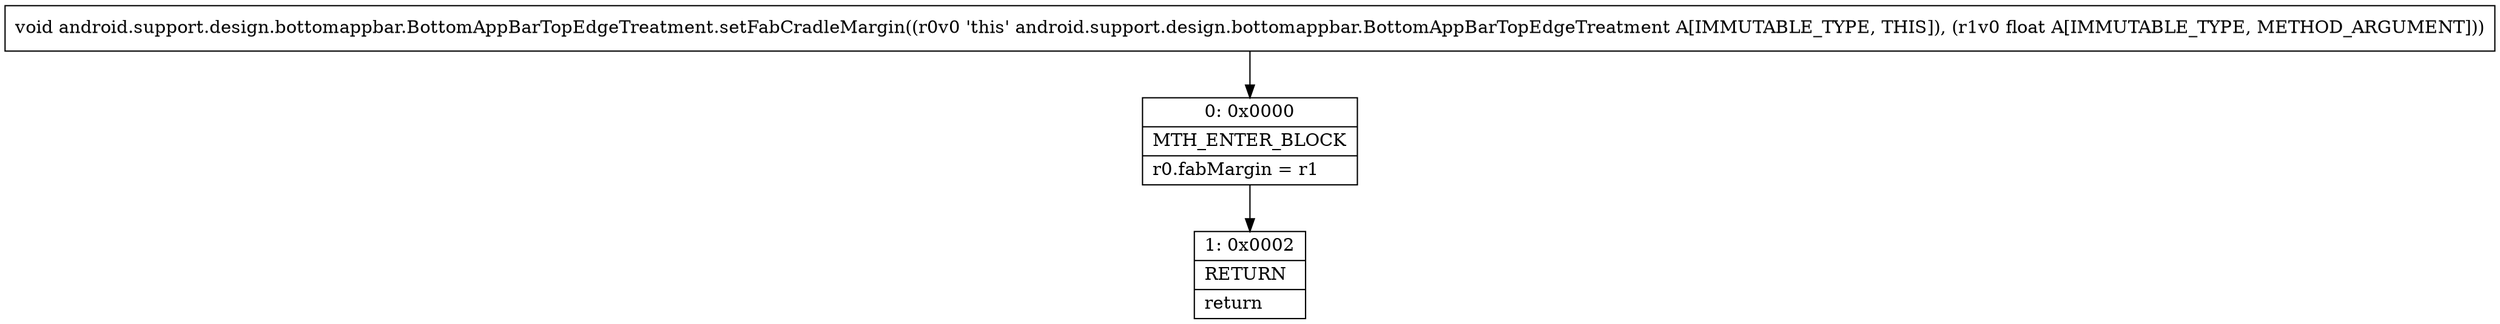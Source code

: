 digraph "CFG forandroid.support.design.bottomappbar.BottomAppBarTopEdgeTreatment.setFabCradleMargin(F)V" {
Node_0 [shape=record,label="{0\:\ 0x0000|MTH_ENTER_BLOCK\l|r0.fabMargin = r1\l}"];
Node_1 [shape=record,label="{1\:\ 0x0002|RETURN\l|return\l}"];
MethodNode[shape=record,label="{void android.support.design.bottomappbar.BottomAppBarTopEdgeTreatment.setFabCradleMargin((r0v0 'this' android.support.design.bottomappbar.BottomAppBarTopEdgeTreatment A[IMMUTABLE_TYPE, THIS]), (r1v0 float A[IMMUTABLE_TYPE, METHOD_ARGUMENT])) }"];
MethodNode -> Node_0;
Node_0 -> Node_1;
}

